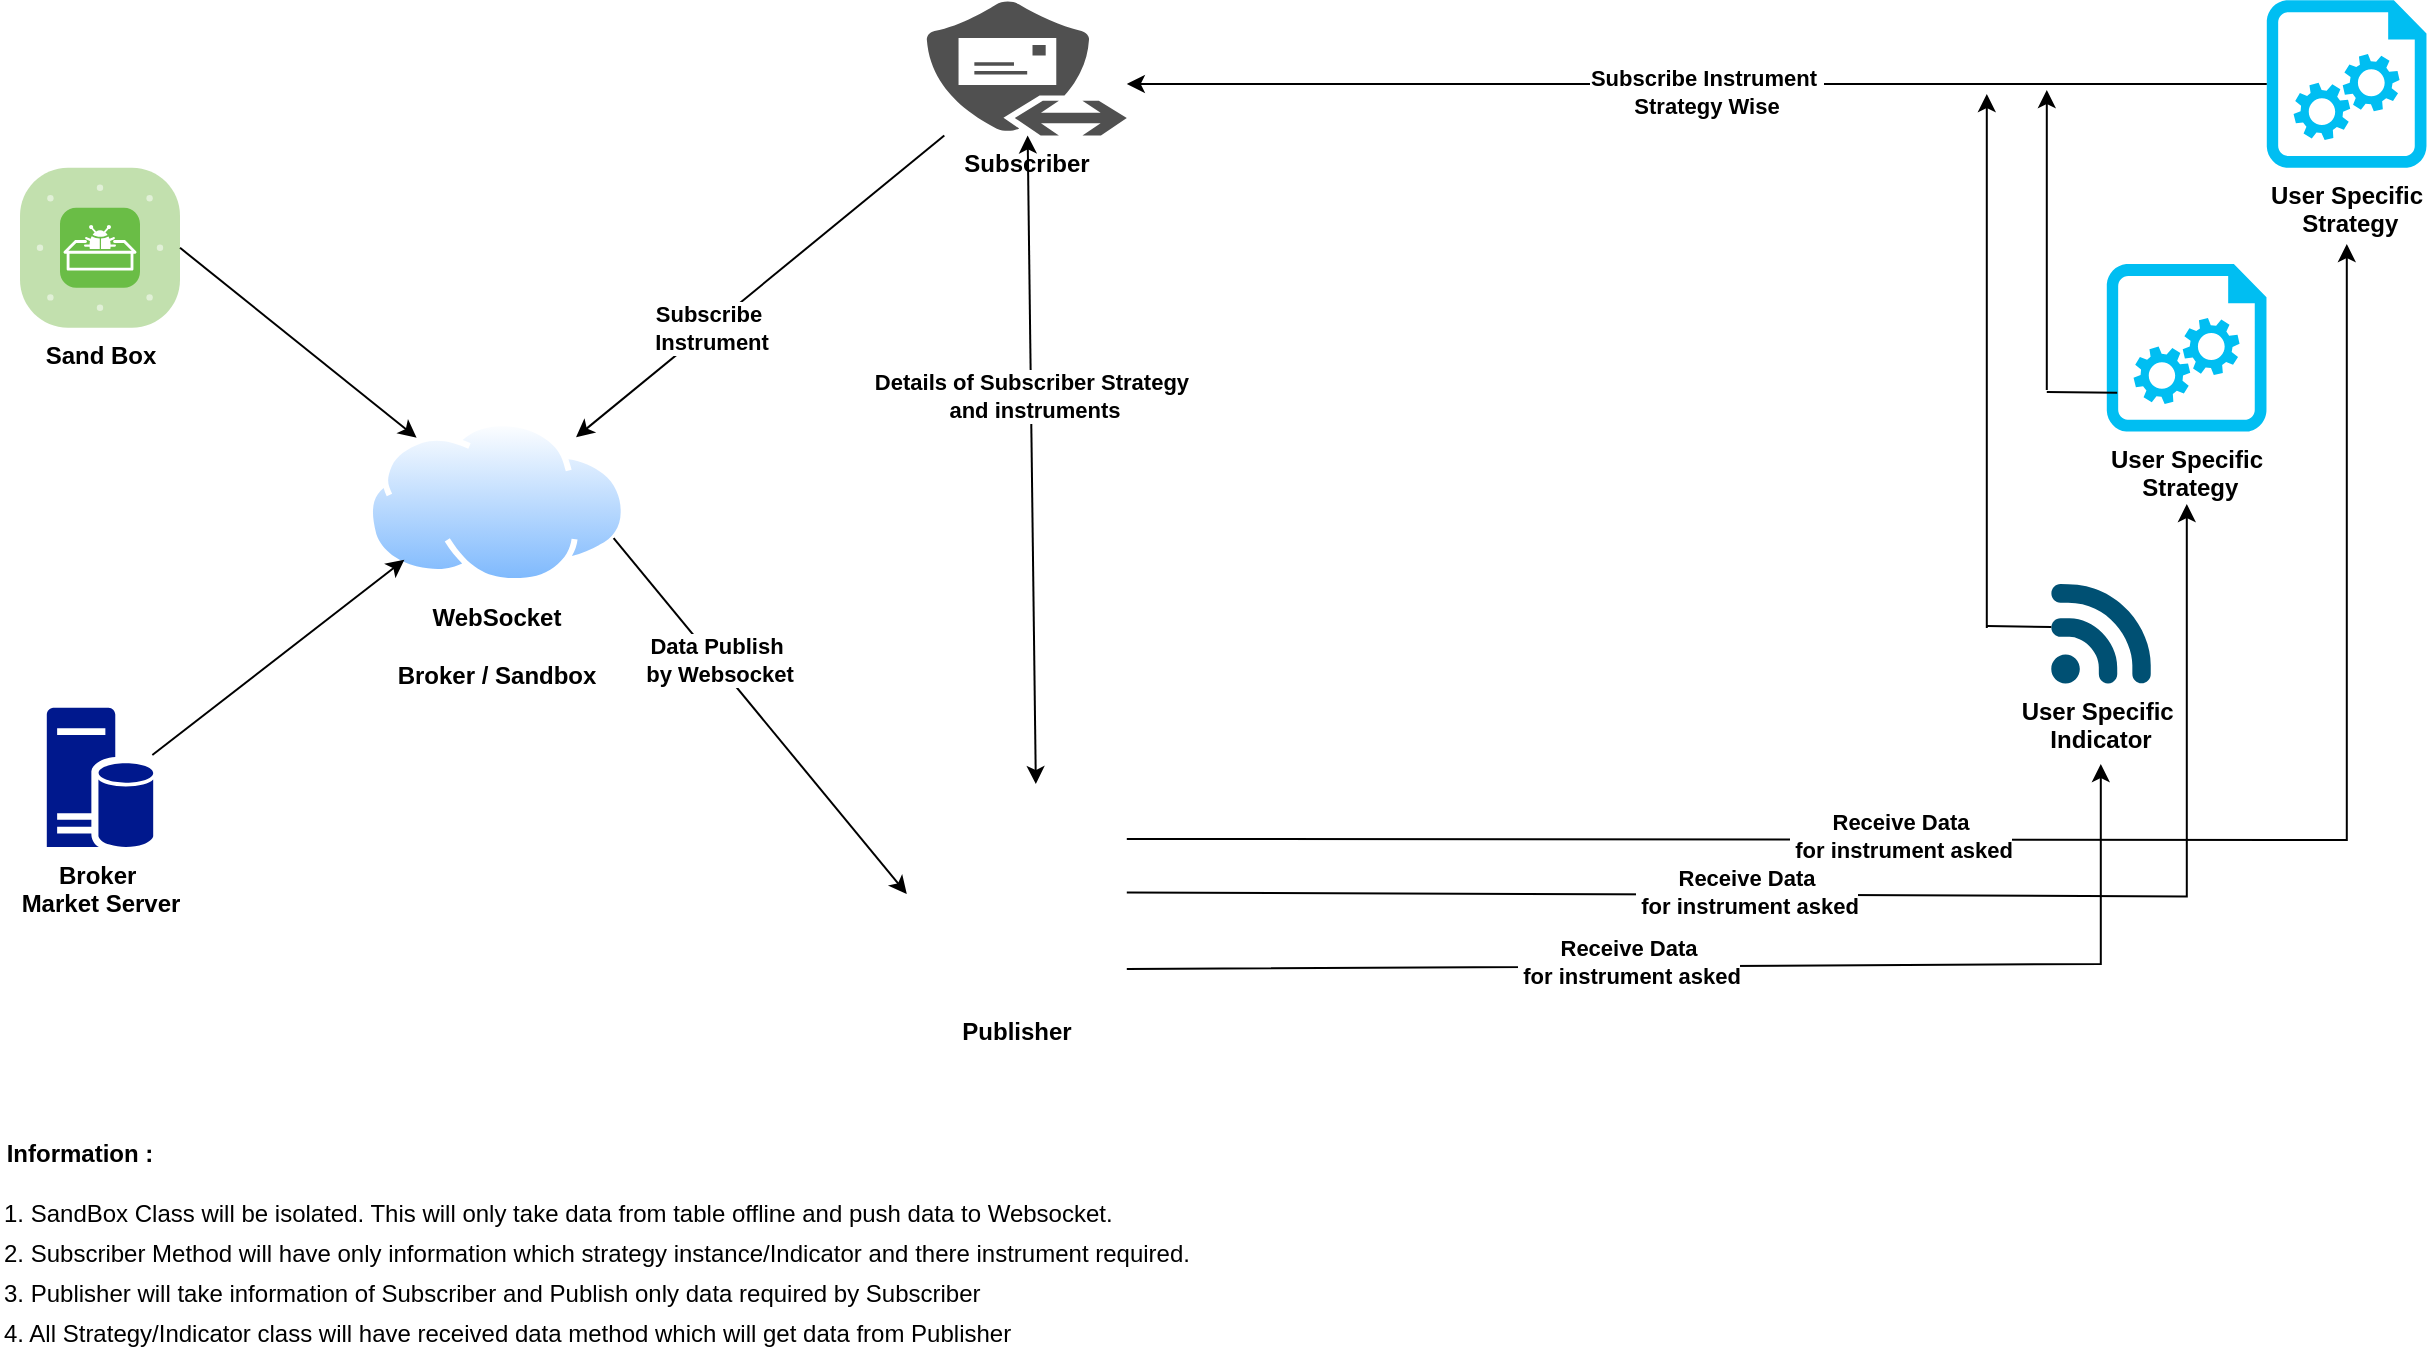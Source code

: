 <mxfile version="24.8.6">
  <diagram name="Page-1" id="v1F3wK6sDNYkLNi1lj9K">
    <mxGraphModel dx="1056" dy="556" grid="1" gridSize="10" guides="1" tooltips="1" connect="1" arrows="1" fold="1" page="1" pageScale="1" pageWidth="1400" pageHeight="850" math="0" shadow="0">
      <root>
        <mxCell id="0" />
        <mxCell id="1" parent="0" />
        <mxCell id="Gr3JtoHJqvLwOQ2UZAeN-1" value="&lt;b&gt;Publisher&lt;/b&gt;" style="shape=image;html=1;verticalAlign=top;verticalLabelPosition=bottom;labelBackgroundColor=#ffffff;imageAspect=0;aspect=fixed;image=https://cdn0.iconfinder.com/data/icons/logos-microsoft-office-365/128/Microsoft_Office-03-128.png" vertex="1" parent="1">
          <mxGeometry x="533.4" y="440" width="110" height="110" as="geometry" />
        </mxCell>
        <mxCell id="Gr3JtoHJqvLwOQ2UZAeN-13" value="" style="strokeWidth=2;dashed=0;align=center;fontSize=8;html=1;shape=rect;" vertex="1" parent="1">
          <mxGeometry x="823.4" y="355" as="geometry" />
        </mxCell>
        <mxCell id="Gr3JtoHJqvLwOQ2UZAeN-20" value="&lt;b&gt;WebSocket&lt;/b&gt;&lt;div&gt;&lt;br&gt;&lt;/div&gt;&lt;div&gt;&lt;b&gt;Broker / Sandbox&lt;/b&gt;&lt;/div&gt;" style="image;aspect=fixed;perimeter=ellipsePerimeter;html=1;align=center;shadow=0;dashed=0;spacingTop=3;image=img/lib/active_directory/internet_cloud.svg;" vertex="1" parent="1">
          <mxGeometry x="263.4" y="258.1" width="130" height="81.9" as="geometry" />
        </mxCell>
        <mxCell id="Gr3JtoHJqvLwOQ2UZAeN-21" value="&lt;b&gt;Sand Box&lt;/b&gt;" style="verticalLabelPosition=bottom;sketch=0;html=1;fillColor=#6ABD46;strokeColor=#ffffff;verticalAlign=top;align=center;points=[[0.085,0.085,0],[0.915,0.085,0],[0.915,0.915,0],[0.085,0.915,0],[0.25,0,0],[0.5,0,0],[0.75,0,0],[1,0.25,0],[1,0.5,0],[1,0.75,0],[0.75,1,0],[0.5,1,0],[0.25,1,0],[0,0.75,0],[0,0.5,0],[0,0.25,0]];pointerEvents=1;shape=mxgraph.cisco_safe.compositeIcon;bgIcon=mxgraph.cisco_safe.architecture.generic_appliance;resIcon=mxgraph.cisco_safe.architecture.sandbox_appliance;" vertex="1" parent="1">
          <mxGeometry x="90" y="131.9" width="80" height="80" as="geometry" />
        </mxCell>
        <mxCell id="Gr3JtoHJqvLwOQ2UZAeN-26" value="&lt;b&gt;Broker&amp;nbsp;&lt;/b&gt;&lt;div&gt;&lt;b&gt;Market Server&lt;/b&gt;&lt;/div&gt;" style="sketch=0;aspect=fixed;pointerEvents=1;shadow=0;dashed=0;html=1;strokeColor=none;labelPosition=center;verticalLabelPosition=bottom;verticalAlign=top;align=center;fillColor=#00188D;shape=mxgraph.mscae.enterprise.database_server" vertex="1" parent="1">
          <mxGeometry x="103.4" y="401.9" width="53.2" height="70" as="geometry" />
        </mxCell>
        <mxCell id="Gr3JtoHJqvLwOQ2UZAeN-27" value="" style="endArrow=classic;html=1;rounded=0;exitX=1;exitY=0.5;exitDx=0;exitDy=0;exitPerimeter=0;" edge="1" parent="1" source="Gr3JtoHJqvLwOQ2UZAeN-21" target="Gr3JtoHJqvLwOQ2UZAeN-20">
          <mxGeometry width="50" height="50" relative="1" as="geometry">
            <mxPoint x="183.4" y="290" as="sourcePoint" />
            <mxPoint x="233.4" y="240" as="targetPoint" />
          </mxGeometry>
        </mxCell>
        <mxCell id="Gr3JtoHJqvLwOQ2UZAeN-28" value="" style="endArrow=classic;html=1;rounded=0;exitX=0.992;exitY=0.337;exitDx=0;exitDy=0;exitPerimeter=0;entryX=0;entryY=1;entryDx=0;entryDy=0;" edge="1" parent="1" source="Gr3JtoHJqvLwOQ2UZAeN-26" target="Gr3JtoHJqvLwOQ2UZAeN-20">
          <mxGeometry width="50" height="50" relative="1" as="geometry">
            <mxPoint x="183.4" y="290" as="sourcePoint" />
            <mxPoint x="233.4" y="240" as="targetPoint" />
          </mxGeometry>
        </mxCell>
        <mxCell id="Gr3JtoHJqvLwOQ2UZAeN-31" value="&lt;b&gt;Subscriber&lt;/b&gt;" style="sketch=0;pointerEvents=1;shadow=0;dashed=0;html=1;strokeColor=none;fillColor=#505050;labelPosition=center;verticalLabelPosition=bottom;verticalAlign=top;outlineConnect=0;align=center;shape=mxgraph.office.communications.edge_subscription;" vertex="1" parent="1">
          <mxGeometry x="543.4" y="48.1" width="100" height="67.6" as="geometry" />
        </mxCell>
        <mxCell id="Gr3JtoHJqvLwOQ2UZAeN-32" value="" style="endArrow=classic;html=1;rounded=0;" edge="1" parent="1" source="Gr3JtoHJqvLwOQ2UZAeN-31" target="Gr3JtoHJqvLwOQ2UZAeN-20">
          <mxGeometry width="50" height="50" relative="1" as="geometry">
            <mxPoint x="483.4" y="230" as="sourcePoint" />
            <mxPoint x="523.4" y="330" as="targetPoint" />
          </mxGeometry>
        </mxCell>
        <mxCell id="Gr3JtoHJqvLwOQ2UZAeN-34" value="&lt;b&gt;Subscribe&lt;/b&gt;&lt;div&gt;&lt;b&gt;&amp;nbsp;Instrument&lt;/b&gt;&lt;/div&gt;" style="edgeLabel;html=1;align=center;verticalAlign=middle;resizable=0;points=[];" vertex="1" connectable="0" parent="Gr3JtoHJqvLwOQ2UZAeN-32">
          <mxGeometry x="0.28" y="-1" relative="1" as="geometry">
            <mxPoint as="offset" />
          </mxGeometry>
        </mxCell>
        <mxCell id="Gr3JtoHJqvLwOQ2UZAeN-35" value="" style="endArrow=classic;html=1;rounded=0;exitX=1;exitY=0.75;exitDx=0;exitDy=0;entryX=0;entryY=0.5;entryDx=0;entryDy=0;" edge="1" parent="1" source="Gr3JtoHJqvLwOQ2UZAeN-20" target="Gr3JtoHJqvLwOQ2UZAeN-1">
          <mxGeometry width="50" height="50" relative="1" as="geometry">
            <mxPoint x="413.4" y="280" as="sourcePoint" />
            <mxPoint x="463.4" y="230" as="targetPoint" />
          </mxGeometry>
        </mxCell>
        <mxCell id="Gr3JtoHJqvLwOQ2UZAeN-36" value="&lt;b&gt;Data Publish&lt;/b&gt;&lt;div&gt;&lt;b&gt;&amp;nbsp;by Websocket&lt;/b&gt;&lt;/div&gt;" style="edgeLabel;html=1;align=center;verticalAlign=middle;resizable=0;points=[];" vertex="1" connectable="0" parent="Gr3JtoHJqvLwOQ2UZAeN-35">
          <mxGeometry x="-0.306" y="1" relative="1" as="geometry">
            <mxPoint x="-1" as="offset" />
          </mxGeometry>
        </mxCell>
        <mxCell id="Gr3JtoHJqvLwOQ2UZAeN-37" value="" style="endArrow=classic;startArrow=classic;html=1;rounded=0;" edge="1" parent="1" target="Gr3JtoHJqvLwOQ2UZAeN-31">
          <mxGeometry width="50" height="50" relative="1" as="geometry">
            <mxPoint x="597.92" y="440" as="sourcePoint" />
            <mxPoint x="593.397" y="119.8" as="targetPoint" />
          </mxGeometry>
        </mxCell>
        <mxCell id="Gr3JtoHJqvLwOQ2UZAeN-38" value="&lt;b&gt;Details of Subscriber Strategy&amp;nbsp;&lt;/b&gt;&lt;div&gt;&lt;b&gt;&amp;nbsp;and instruments&amp;nbsp;&lt;/b&gt;&lt;/div&gt;" style="edgeLabel;html=1;align=center;verticalAlign=middle;resizable=0;points=[];" vertex="1" connectable="0" parent="Gr3JtoHJqvLwOQ2UZAeN-37">
          <mxGeometry x="0.199" y="-1" relative="1" as="geometry">
            <mxPoint as="offset" />
          </mxGeometry>
        </mxCell>
        <mxCell id="Gr3JtoHJqvLwOQ2UZAeN-39" value="&lt;b&gt;User Specific&lt;/b&gt;&lt;div&gt;&lt;b&gt;&amp;nbsp;Strategy&lt;/b&gt;&lt;/div&gt;" style="verticalLabelPosition=bottom;html=1;verticalAlign=top;align=center;strokeColor=none;fillColor=#00BEF2;shape=mxgraph.azure.startup_task;pointerEvents=1;" vertex="1" parent="1">
          <mxGeometry x="1213.4" y="48.1" width="80" height="83.8" as="geometry" />
        </mxCell>
        <mxCell id="Gr3JtoHJqvLwOQ2UZAeN-40" value="" style="endArrow=classic;html=1;rounded=0;exitX=0;exitY=0.5;exitDx=0;exitDy=0;exitPerimeter=0;" edge="1" parent="1" source="Gr3JtoHJqvLwOQ2UZAeN-39">
          <mxGeometry width="50" height="50" relative="1" as="geometry">
            <mxPoint x="913.4" y="270" as="sourcePoint" />
            <mxPoint x="643.4" y="90" as="targetPoint" />
          </mxGeometry>
        </mxCell>
        <mxCell id="Gr3JtoHJqvLwOQ2UZAeN-62" value="&lt;b&gt;Subscribe Instrument&amp;nbsp;&lt;/b&gt;&lt;div&gt;&lt;b&gt;Strategy Wise&lt;/b&gt;&lt;/div&gt;" style="edgeLabel;html=1;align=center;verticalAlign=middle;resizable=0;points=[];" vertex="1" connectable="0" parent="Gr3JtoHJqvLwOQ2UZAeN-40">
          <mxGeometry x="-0.016" y="4" relative="1" as="geometry">
            <mxPoint as="offset" />
          </mxGeometry>
        </mxCell>
        <mxCell id="Gr3JtoHJqvLwOQ2UZAeN-42" value="&lt;b&gt;User Specific&lt;/b&gt;&lt;div&gt;&lt;b&gt;&amp;nbsp;Strategy&lt;/b&gt;&lt;/div&gt;" style="verticalLabelPosition=bottom;html=1;verticalAlign=top;align=center;strokeColor=none;fillColor=#00BEF2;shape=mxgraph.azure.startup_task;pointerEvents=1;" vertex="1" parent="1">
          <mxGeometry x="1133.4" y="180" width="80" height="83.8" as="geometry" />
        </mxCell>
        <mxCell id="Gr3JtoHJqvLwOQ2UZAeN-43" value="" style="endArrow=classic;html=1;rounded=0;" edge="1" parent="1">
          <mxGeometry width="50" height="50" relative="1" as="geometry">
            <mxPoint x="1103.4" y="243" as="sourcePoint" />
            <mxPoint x="1103.4" y="93" as="targetPoint" />
            <Array as="points">
              <mxPoint x="1103.4" y="110" />
            </Array>
          </mxGeometry>
        </mxCell>
        <mxCell id="Gr3JtoHJqvLwOQ2UZAeN-45" value="&lt;b&gt;User Specific&amp;nbsp;&lt;/b&gt;&lt;div&gt;&lt;b&gt;Indicator&lt;/b&gt;&lt;/div&gt;" style="points=[[0.005,0.09,0],[0.08,0,0],[0.76,0.25,0],[1,0.92,0],[0.91,0.995,0],[0.57,0.995,0],[0.045,0.955,0],[0.005,0.43,0]];verticalLabelPosition=bottom;sketch=0;html=1;verticalAlign=top;aspect=fixed;align=center;pointerEvents=1;shape=mxgraph.cisco19.3g_4g_indicator;fillColor=#005073;strokeColor=none;" vertex="1" parent="1">
          <mxGeometry x="1105.4" y="340" width="50" height="50" as="geometry" />
        </mxCell>
        <mxCell id="Gr3JtoHJqvLwOQ2UZAeN-50" value="" style="endArrow=classic;html=1;rounded=0;exitX=1;exitY=0.75;exitDx=0;exitDy=0;" edge="1" parent="1">
          <mxGeometry width="50" height="50" relative="1" as="geometry">
            <mxPoint x="643.4" y="532.5" as="sourcePoint" />
            <mxPoint x="1130.4" y="430" as="targetPoint" />
            <Array as="points">
              <mxPoint x="1130.4" y="530" />
            </Array>
          </mxGeometry>
        </mxCell>
        <mxCell id="Gr3JtoHJqvLwOQ2UZAeN-51" value="Receive Data&lt;div&gt;&amp;nbsp;for instrument asked&lt;/div&gt;" style="edgeLabel;html=1;align=center;verticalAlign=middle;resizable=0;points=[];fontStyle=1" vertex="1" connectable="0" parent="Gr3JtoHJqvLwOQ2UZAeN-50">
          <mxGeometry x="-0.149" y="2" relative="1" as="geometry">
            <mxPoint as="offset" />
          </mxGeometry>
        </mxCell>
        <mxCell id="Gr3JtoHJqvLwOQ2UZAeN-52" value="" style="endArrow=classic;html=1;rounded=0;exitX=1;exitY=0.75;exitDx=0;exitDy=0;" edge="1" parent="1">
          <mxGeometry width="50" height="50" relative="1" as="geometry">
            <mxPoint x="643.4" y="494.2" as="sourcePoint" />
            <mxPoint x="1173.4" y="300" as="targetPoint" />
            <Array as="points">
              <mxPoint x="1173.4" y="496.2" />
            </Array>
          </mxGeometry>
        </mxCell>
        <mxCell id="Gr3JtoHJqvLwOQ2UZAeN-53" value="Receive Data&lt;div&gt;&amp;nbsp;for instrument asked&lt;/div&gt;" style="edgeLabel;html=1;align=center;verticalAlign=middle;resizable=0;points=[];fontStyle=1" vertex="1" connectable="0" parent="Gr3JtoHJqvLwOQ2UZAeN-52">
          <mxGeometry x="-0.149" y="2" relative="1" as="geometry">
            <mxPoint as="offset" />
          </mxGeometry>
        </mxCell>
        <mxCell id="Gr3JtoHJqvLwOQ2UZAeN-54" value="" style="endArrow=classic;html=1;rounded=0;exitX=1;exitY=0.25;exitDx=0;exitDy=0;" edge="1" parent="1" source="Gr3JtoHJqvLwOQ2UZAeN-1">
          <mxGeometry width="50" height="50" relative="1" as="geometry">
            <mxPoint x="663.4" y="468" as="sourcePoint" />
            <mxPoint x="1253.4" y="170" as="targetPoint" />
            <Array as="points">
              <mxPoint x="1253.4" y="468" />
            </Array>
          </mxGeometry>
        </mxCell>
        <mxCell id="Gr3JtoHJqvLwOQ2UZAeN-55" value="Receive Data&lt;div&gt;&amp;nbsp;for instrument asked&lt;/div&gt;" style="edgeLabel;html=1;align=center;verticalAlign=middle;resizable=0;points=[];fontStyle=1" vertex="1" connectable="0" parent="Gr3JtoHJqvLwOQ2UZAeN-54">
          <mxGeometry x="-0.149" y="2" relative="1" as="geometry">
            <mxPoint as="offset" />
          </mxGeometry>
        </mxCell>
        <mxCell id="Gr3JtoHJqvLwOQ2UZAeN-58" value="" style="endArrow=none;html=1;rounded=0;entryX=0.065;entryY=0.768;entryDx=0;entryDy=0;entryPerimeter=0;" edge="1" parent="1" target="Gr3JtoHJqvLwOQ2UZAeN-42">
          <mxGeometry width="50" height="50" relative="1" as="geometry">
            <mxPoint x="1103.4" y="244" as="sourcePoint" />
            <mxPoint x="1131.4" y="238" as="targetPoint" />
          </mxGeometry>
        </mxCell>
        <mxCell id="Gr3JtoHJqvLwOQ2UZAeN-61" value="" style="endArrow=classic;html=1;rounded=0;" edge="1" parent="1">
          <mxGeometry width="50" height="50" relative="1" as="geometry">
            <mxPoint x="1073.4" y="362" as="sourcePoint" />
            <mxPoint x="1073.4" y="95" as="targetPoint" />
            <Array as="points">
              <mxPoint x="1073.4" y="220" />
            </Array>
          </mxGeometry>
        </mxCell>
        <mxCell id="Gr3JtoHJqvLwOQ2UZAeN-60" value="" style="endArrow=none;html=1;rounded=0;entryX=0.005;entryY=0.43;entryDx=0;entryDy=0;entryPerimeter=0;" edge="1" parent="1" target="Gr3JtoHJqvLwOQ2UZAeN-45">
          <mxGeometry width="50" height="50" relative="1" as="geometry">
            <mxPoint x="1073.4" y="361" as="sourcePoint" />
            <mxPoint x="1113.4" y="300" as="targetPoint" />
          </mxGeometry>
        </mxCell>
        <mxCell id="Gr3JtoHJqvLwOQ2UZAeN-64" value="Information :" style="text;html=1;align=center;verticalAlign=middle;whiteSpace=wrap;rounded=0;fontStyle=1" vertex="1" parent="1">
          <mxGeometry x="80" y="610" width="80" height="30" as="geometry" />
        </mxCell>
        <mxCell id="Gr3JtoHJqvLwOQ2UZAeN-65" value="&lt;span style=&quot;font-weight: normal;&quot;&gt;1. SandBox Class will be isolated. This will only take data from table offline and push data to Websocket.&lt;/span&gt;" style="text;html=1;align=left;verticalAlign=middle;whiteSpace=wrap;rounded=0;fontStyle=1" vertex="1" parent="1">
          <mxGeometry x="80" y="640" width="630" height="30" as="geometry" />
        </mxCell>
        <mxCell id="Gr3JtoHJqvLwOQ2UZAeN-66" value="&lt;span style=&quot;font-weight: normal;&quot;&gt;2. Subscriber Method will have only information which strategy instance/Indicator and there instrument required.&lt;/span&gt;" style="text;html=1;align=left;verticalAlign=middle;whiteSpace=wrap;rounded=0;fontStyle=1" vertex="1" parent="1">
          <mxGeometry x="80" y="660" width="630" height="30" as="geometry" />
        </mxCell>
        <mxCell id="Gr3JtoHJqvLwOQ2UZAeN-67" value="&lt;span style=&quot;font-weight: normal;&quot;&gt;3. Publisher will take information of Subscriber and Publish only data required by Subscriber&amp;nbsp;&lt;/span&gt;" style="text;html=1;align=left;verticalAlign=middle;whiteSpace=wrap;rounded=0;fontStyle=1" vertex="1" parent="1">
          <mxGeometry x="80" y="680" width="630" height="30" as="geometry" />
        </mxCell>
        <mxCell id="Gr3JtoHJqvLwOQ2UZAeN-68" value="&lt;span style=&quot;font-weight: normal;&quot;&gt;4. All Strategy/Indicator class will have received data method which will get data from Publisher&lt;/span&gt;" style="text;html=1;align=left;verticalAlign=middle;whiteSpace=wrap;rounded=0;fontStyle=1" vertex="1" parent="1">
          <mxGeometry x="80" y="700" width="630" height="30" as="geometry" />
        </mxCell>
      </root>
    </mxGraphModel>
  </diagram>
</mxfile>
